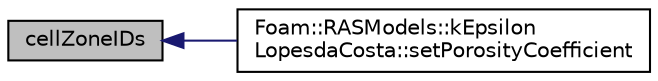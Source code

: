 digraph "cellZoneIDs"
{
  bgcolor="transparent";
  edge [fontname="Helvetica",fontsize="10",labelfontname="Helvetica",labelfontsize="10"];
  node [fontname="Helvetica",fontsize="10",shape=record];
  rankdir="LR";
  Node1 [label="cellZoneIDs",height=0.2,width=0.4,color="black", fillcolor="grey75", style="filled" fontcolor="black"];
  Node1 -> Node2 [dir="back",color="midnightblue",fontsize="10",style="solid",fontname="Helvetica"];
  Node2 [label="Foam::RASModels::kEpsilon\lLopesdaCosta::setPorosityCoefficient",height=0.2,width=0.4,color="black",URL="$classFoam_1_1RASModels_1_1kEpsilonLopesdaCosta.html#aeb3de17569a9894ca105f1fbea5335c3"];
}
